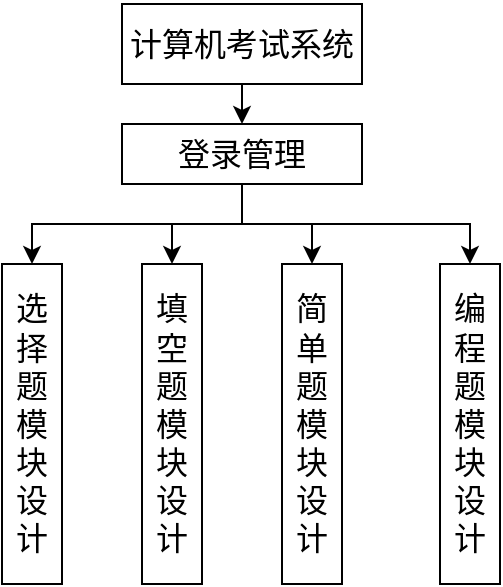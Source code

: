 <mxfile version="20.4.0" type="github" pages="2">
  <diagram id="3dMt6NZs3axT-CZ2e_4q" name="第 1 页">
    <mxGraphModel dx="1038" dy="492" grid="1" gridSize="10" guides="1" tooltips="1" connect="1" arrows="1" fold="1" page="1" pageScale="1" pageWidth="827" pageHeight="1169" math="0" shadow="0">
      <root>
        <mxCell id="0" />
        <mxCell id="1" parent="0" />
        <mxCell id="KQW9_Wq9OvyqtNP6xI49-8" style="edgeStyle=none;rounded=0;orthogonalLoop=1;jettySize=auto;html=1;exitX=0.5;exitY=1;exitDx=0;exitDy=0;entryX=0.5;entryY=0;entryDx=0;entryDy=0;" edge="1" parent="1" source="KQW9_Wq9OvyqtNP6xI49-1" target="KQW9_Wq9OvyqtNP6xI49-2">
          <mxGeometry relative="1" as="geometry" />
        </mxCell>
        <mxCell id="KQW9_Wq9OvyqtNP6xI49-1" value="&lt;p class=&quot;MsoNormal&quot;&gt;&lt;span style=&quot;font-family: 宋体; font-size: 12pt;&quot;&gt;&lt;font face=&quot;宋体&quot;&gt;计算机考试系统&lt;/font&gt;&lt;/span&gt;&lt;/p&gt;" style="rounded=0;whiteSpace=wrap;html=1;" vertex="1" parent="1">
          <mxGeometry x="240" y="70" width="120" height="40" as="geometry" />
        </mxCell>
        <mxCell id="KQW9_Wq9OvyqtNP6xI49-12" style="edgeStyle=orthogonalEdgeStyle;rounded=0;orthogonalLoop=1;jettySize=auto;html=1;exitX=0.5;exitY=1;exitDx=0;exitDy=0;entryX=0.5;entryY=0;entryDx=0;entryDy=0;" edge="1" parent="1" source="KQW9_Wq9OvyqtNP6xI49-2" target="KQW9_Wq9OvyqtNP6xI49-4">
          <mxGeometry relative="1" as="geometry" />
        </mxCell>
        <mxCell id="KQW9_Wq9OvyqtNP6xI49-13" style="edgeStyle=orthogonalEdgeStyle;rounded=0;orthogonalLoop=1;jettySize=auto;html=1;exitX=0.5;exitY=1;exitDx=0;exitDy=0;entryX=0.5;entryY=0;entryDx=0;entryDy=0;" edge="1" parent="1" source="KQW9_Wq9OvyqtNP6xI49-2" target="KQW9_Wq9OvyqtNP6xI49-3">
          <mxGeometry relative="1" as="geometry" />
        </mxCell>
        <mxCell id="KQW9_Wq9OvyqtNP6xI49-14" style="edgeStyle=orthogonalEdgeStyle;rounded=0;orthogonalLoop=1;jettySize=auto;html=1;entryX=0.5;entryY=0;entryDx=0;entryDy=0;" edge="1" parent="1" source="KQW9_Wq9OvyqtNP6xI49-2" target="KQW9_Wq9OvyqtNP6xI49-5">
          <mxGeometry relative="1" as="geometry" />
        </mxCell>
        <mxCell id="KQW9_Wq9OvyqtNP6xI49-16" style="edgeStyle=orthogonalEdgeStyle;rounded=0;orthogonalLoop=1;jettySize=auto;html=1;exitX=0.5;exitY=1;exitDx=0;exitDy=0;entryX=0.5;entryY=0;entryDx=0;entryDy=0;" edge="1" parent="1" source="KQW9_Wq9OvyqtNP6xI49-2" target="KQW9_Wq9OvyqtNP6xI49-6">
          <mxGeometry relative="1" as="geometry" />
        </mxCell>
        <mxCell id="KQW9_Wq9OvyqtNP6xI49-2" value="&lt;p class=&quot;MsoNormal&quot;&gt;&lt;span style=&quot;font-family: 宋体; font-size: 12pt;&quot;&gt;&lt;font face=&quot;宋体&quot;&gt;登录管理&lt;/font&gt;&lt;/span&gt;&lt;/p&gt;" style="rounded=0;whiteSpace=wrap;html=1;" vertex="1" parent="1">
          <mxGeometry x="240" y="130" width="120" height="30" as="geometry" />
        </mxCell>
        <mxCell id="KQW9_Wq9OvyqtNP6xI49-3" value="&lt;p class=&quot;MsoNormal&quot;&gt;&lt;span style=&quot;font-family: 宋体; font-size: 12pt;&quot;&gt;&lt;font face=&quot;宋体&quot;&gt;填空题模块设计&lt;/font&gt;&lt;/span&gt;&lt;/p&gt;" style="rounded=0;whiteSpace=wrap;html=1;" vertex="1" parent="1">
          <mxGeometry x="250" y="200" width="30" height="160" as="geometry" />
        </mxCell>
        <mxCell id="KQW9_Wq9OvyqtNP6xI49-4" value="&lt;p class=&quot;MsoNormal&quot;&gt;&lt;span style=&quot;font-family: 宋体; font-size: 12pt;&quot;&gt;&lt;font face=&quot;宋体&quot;&gt;选择题模块设计&lt;/font&gt;&lt;/span&gt;&lt;/p&gt;" style="rounded=0;whiteSpace=wrap;html=1;" vertex="1" parent="1">
          <mxGeometry x="180" y="200" width="30" height="160" as="geometry" />
        </mxCell>
        <mxCell id="KQW9_Wq9OvyqtNP6xI49-5" value="&lt;p class=&quot;MsoNormal&quot;&gt;&lt;span style=&quot;font-family: 宋体; font-size: 12pt;&quot;&gt;&lt;font face=&quot;宋体&quot;&gt;简单题模块设计&lt;/font&gt;&lt;/span&gt;&lt;/p&gt;" style="rounded=0;whiteSpace=wrap;html=1;" vertex="1" parent="1">
          <mxGeometry x="320" y="200" width="30" height="160" as="geometry" />
        </mxCell>
        <mxCell id="KQW9_Wq9OvyqtNP6xI49-6" value="&lt;p class=&quot;MsoNormal&quot;&gt;&lt;span style=&quot;font-family: 宋体; font-size: 12pt;&quot;&gt;&lt;font face=&quot;宋体&quot;&gt;编程题模块设计&lt;/font&gt;&lt;/span&gt;&lt;/p&gt;" style="rounded=0;whiteSpace=wrap;html=1;" vertex="1" parent="1">
          <mxGeometry x="399" y="200" width="30" height="160" as="geometry" />
        </mxCell>
      </root>
    </mxGraphModel>
  </diagram>
  <diagram id="Gkgt1VC1cSlFZY81513b" name="第 2 页">
    <mxGraphModel dx="1038" dy="492" grid="1" gridSize="10" guides="1" tooltips="1" connect="1" arrows="1" fold="1" page="1" pageScale="1" pageWidth="827" pageHeight="1169" math="0" shadow="0">
      <root>
        <mxCell id="0" />
        <mxCell id="1" parent="0" />
        <mxCell id="1gVJH3hkjX0k2mEdcoRH-10" value="" style="edgeStyle=orthogonalEdgeStyle;rounded=0;orthogonalLoop=1;jettySize=auto;html=1;fontFamily=Helvetica;fontSize=16;" edge="1" parent="1" source="WdVJLV6CCAOmlgWxE4yc-2" target="1gVJH3hkjX0k2mEdcoRH-2">
          <mxGeometry relative="1" as="geometry" />
        </mxCell>
        <mxCell id="WdVJLV6CCAOmlgWxE4yc-2" value="&lt;font style=&quot;font-size: 16px;&quot;&gt;开始&lt;/font&gt;" style="rounded=1;whiteSpace=wrap;html=1;" vertex="1" parent="1">
          <mxGeometry x="280" y="40" width="80" height="30" as="geometry" />
        </mxCell>
        <mxCell id="1gVJH3hkjX0k2mEdcoRH-1" value="&lt;font style=&quot;font-size: 16px;&quot;&gt;结束&lt;/font&gt;" style="rounded=1;whiteSpace=wrap;html=1;" vertex="1" parent="1">
          <mxGeometry x="449.5" y="250" width="80" height="30" as="geometry" />
        </mxCell>
        <mxCell id="1gVJH3hkjX0k2mEdcoRH-17" style="edgeStyle=orthogonalEdgeStyle;rounded=0;orthogonalLoop=1;jettySize=auto;html=1;exitX=0.5;exitY=1;exitDx=0;exitDy=0;entryX=0.5;entryY=0;entryDx=0;entryDy=0;fontFamily=Helvetica;fontSize=16;" edge="1" parent="1" source="1gVJH3hkjX0k2mEdcoRH-2" target="1gVJH3hkjX0k2mEdcoRH-3">
          <mxGeometry relative="1" as="geometry" />
        </mxCell>
        <mxCell id="1gVJH3hkjX0k2mEdcoRH-2" value="&lt;p class=&quot;MsoNormal&quot;&gt;&lt;span style=&quot;font-size: 12pt;&quot;&gt;&lt;font style=&quot;&quot;&gt;保存试题库&lt;/font&gt;&lt;/span&gt;&lt;span style=&quot;font-size: 12pt; background-color: initial;&quot;&gt;selectfetch&lt;/span&gt;&lt;/p&gt;" style="rounded=0;whiteSpace=wrap;html=1;fontSize=16;" vertex="1" parent="1">
          <mxGeometry x="270" y="100" width="100" height="40" as="geometry" />
        </mxCell>
        <mxCell id="1gVJH3hkjX0k2mEdcoRH-19" value="" style="edgeStyle=orthogonalEdgeStyle;rounded=0;orthogonalLoop=1;jettySize=auto;html=1;fontFamily=Helvetica;fontSize=16;" edge="1" parent="1" source="1gVJH3hkjX0k2mEdcoRH-3" target="1gVJH3hkjX0k2mEdcoRH-6">
          <mxGeometry relative="1" as="geometry" />
        </mxCell>
        <mxCell id="1gVJH3hkjX0k2mEdcoRH-3" value="&lt;p class=&quot;MsoNormal&quot;&gt;&lt;span style=&quot;font-size: 12pt;&quot;&gt;&lt;font style=&quot;&quot;&gt;试题抽取&lt;/font&gt;&lt;/span&gt;&lt;span style=&quot;font-size: 12pt; background-color: initial;&quot;&gt;chouTimu&lt;/span&gt;&lt;/p&gt;" style="rounded=0;whiteSpace=wrap;html=1;fontSize=16;" vertex="1" parent="1">
          <mxGeometry x="270" y="170" width="100" height="40" as="geometry" />
        </mxCell>
        <mxCell id="1gVJH3hkjX0k2mEdcoRH-22" value="" style="edgeStyle=orthogonalEdgeStyle;rounded=0;orthogonalLoop=1;jettySize=auto;html=1;fontFamily=Helvetica;fontSize=16;" edge="1" parent="1" source="1gVJH3hkjX0k2mEdcoRH-4" target="1gVJH3hkjX0k2mEdcoRH-5">
          <mxGeometry relative="1" as="geometry" />
        </mxCell>
        <mxCell id="1gVJH3hkjX0k2mEdcoRH-4" value="&lt;p class=&quot;MsoNormal&quot;&gt;&lt;span style=&quot;font-size: 12pt;&quot;&gt;&lt;font style=&quot;&quot;&gt;答题&lt;/font&gt;&lt;/span&gt;&lt;span style=&quot;background-color: initial; font-size: 12pt;&quot;&gt;answerTi&lt;/span&gt;&lt;/p&gt;" style="rounded=0;whiteSpace=wrap;html=1;fontSize=16;" vertex="1" parent="1">
          <mxGeometry x="430" y="130" width="119" height="40" as="geometry" />
        </mxCell>
        <mxCell id="1gVJH3hkjX0k2mEdcoRH-23" value="" style="edgeStyle=orthogonalEdgeStyle;rounded=0;orthogonalLoop=1;jettySize=auto;html=1;fontFamily=Helvetica;fontSize=16;" edge="1" parent="1" source="1gVJH3hkjX0k2mEdcoRH-5" target="1gVJH3hkjX0k2mEdcoRH-1">
          <mxGeometry relative="1" as="geometry" />
        </mxCell>
        <mxCell id="1gVJH3hkjX0k2mEdcoRH-5" value="&lt;p class=&quot;MsoNormal&quot;&gt;判断记分&lt;/p&gt;" style="rounded=0;whiteSpace=wrap;html=1;fontSize=16;" vertex="1" parent="1">
          <mxGeometry x="439.5" y="190" width="100" height="40" as="geometry" />
        </mxCell>
        <mxCell id="1gVJH3hkjX0k2mEdcoRH-21" value="" style="edgeStyle=orthogonalEdgeStyle;rounded=0;orthogonalLoop=1;jettySize=auto;html=1;fontFamily=Helvetica;fontSize=16;startArrow=none;exitX=1;exitY=0.5;exitDx=0;exitDy=0;" edge="1" parent="1" source="1gVJH3hkjX0k2mEdcoRH-6" target="1gVJH3hkjX0k2mEdcoRH-4">
          <mxGeometry relative="1" as="geometry">
            <Array as="points">
              <mxPoint x="400" y="260" />
              <mxPoint x="400" y="150" />
            </Array>
          </mxGeometry>
        </mxCell>
        <mxCell id="1gVJH3hkjX0k2mEdcoRH-25" style="edgeStyle=orthogonalEdgeStyle;rounded=0;orthogonalLoop=1;jettySize=auto;html=1;entryX=0;entryY=0.5;entryDx=0;entryDy=0;fontFamily=Helvetica;fontSize=16;" edge="1" parent="1" source="1gVJH3hkjX0k2mEdcoRH-6" target="1gVJH3hkjX0k2mEdcoRH-3">
          <mxGeometry relative="1" as="geometry">
            <Array as="points">
              <mxPoint x="250" y="260" />
              <mxPoint x="250" y="190" />
            </Array>
          </mxGeometry>
        </mxCell>
        <mxCell id="1gVJH3hkjX0k2mEdcoRH-6" value="是否成功" style="rhombus;whiteSpace=wrap;html=1;fontFamily=Helvetica;fontSize=16;" vertex="1" parent="1">
          <mxGeometry x="280" y="240" width="80" height="40" as="geometry" />
        </mxCell>
        <mxCell id="1gVJH3hkjX0k2mEdcoRH-30" value="是" style="text;html=1;strokeColor=none;fillColor=none;align=center;verticalAlign=middle;whiteSpace=wrap;rounded=0;fontFamily=Helvetica;fontSize=16;" vertex="1" parent="1">
          <mxGeometry x="354" y="240" width="46" height="20" as="geometry" />
        </mxCell>
        <mxCell id="1gVJH3hkjX0k2mEdcoRH-31" value="否" style="text;html=1;strokeColor=none;fillColor=none;align=center;verticalAlign=middle;whiteSpace=wrap;rounded=0;fontFamily=Helvetica;fontSize=16;" vertex="1" parent="1">
          <mxGeometry x="240" y="230" width="60" height="30" as="geometry" />
        </mxCell>
      </root>
    </mxGraphModel>
  </diagram>
</mxfile>
